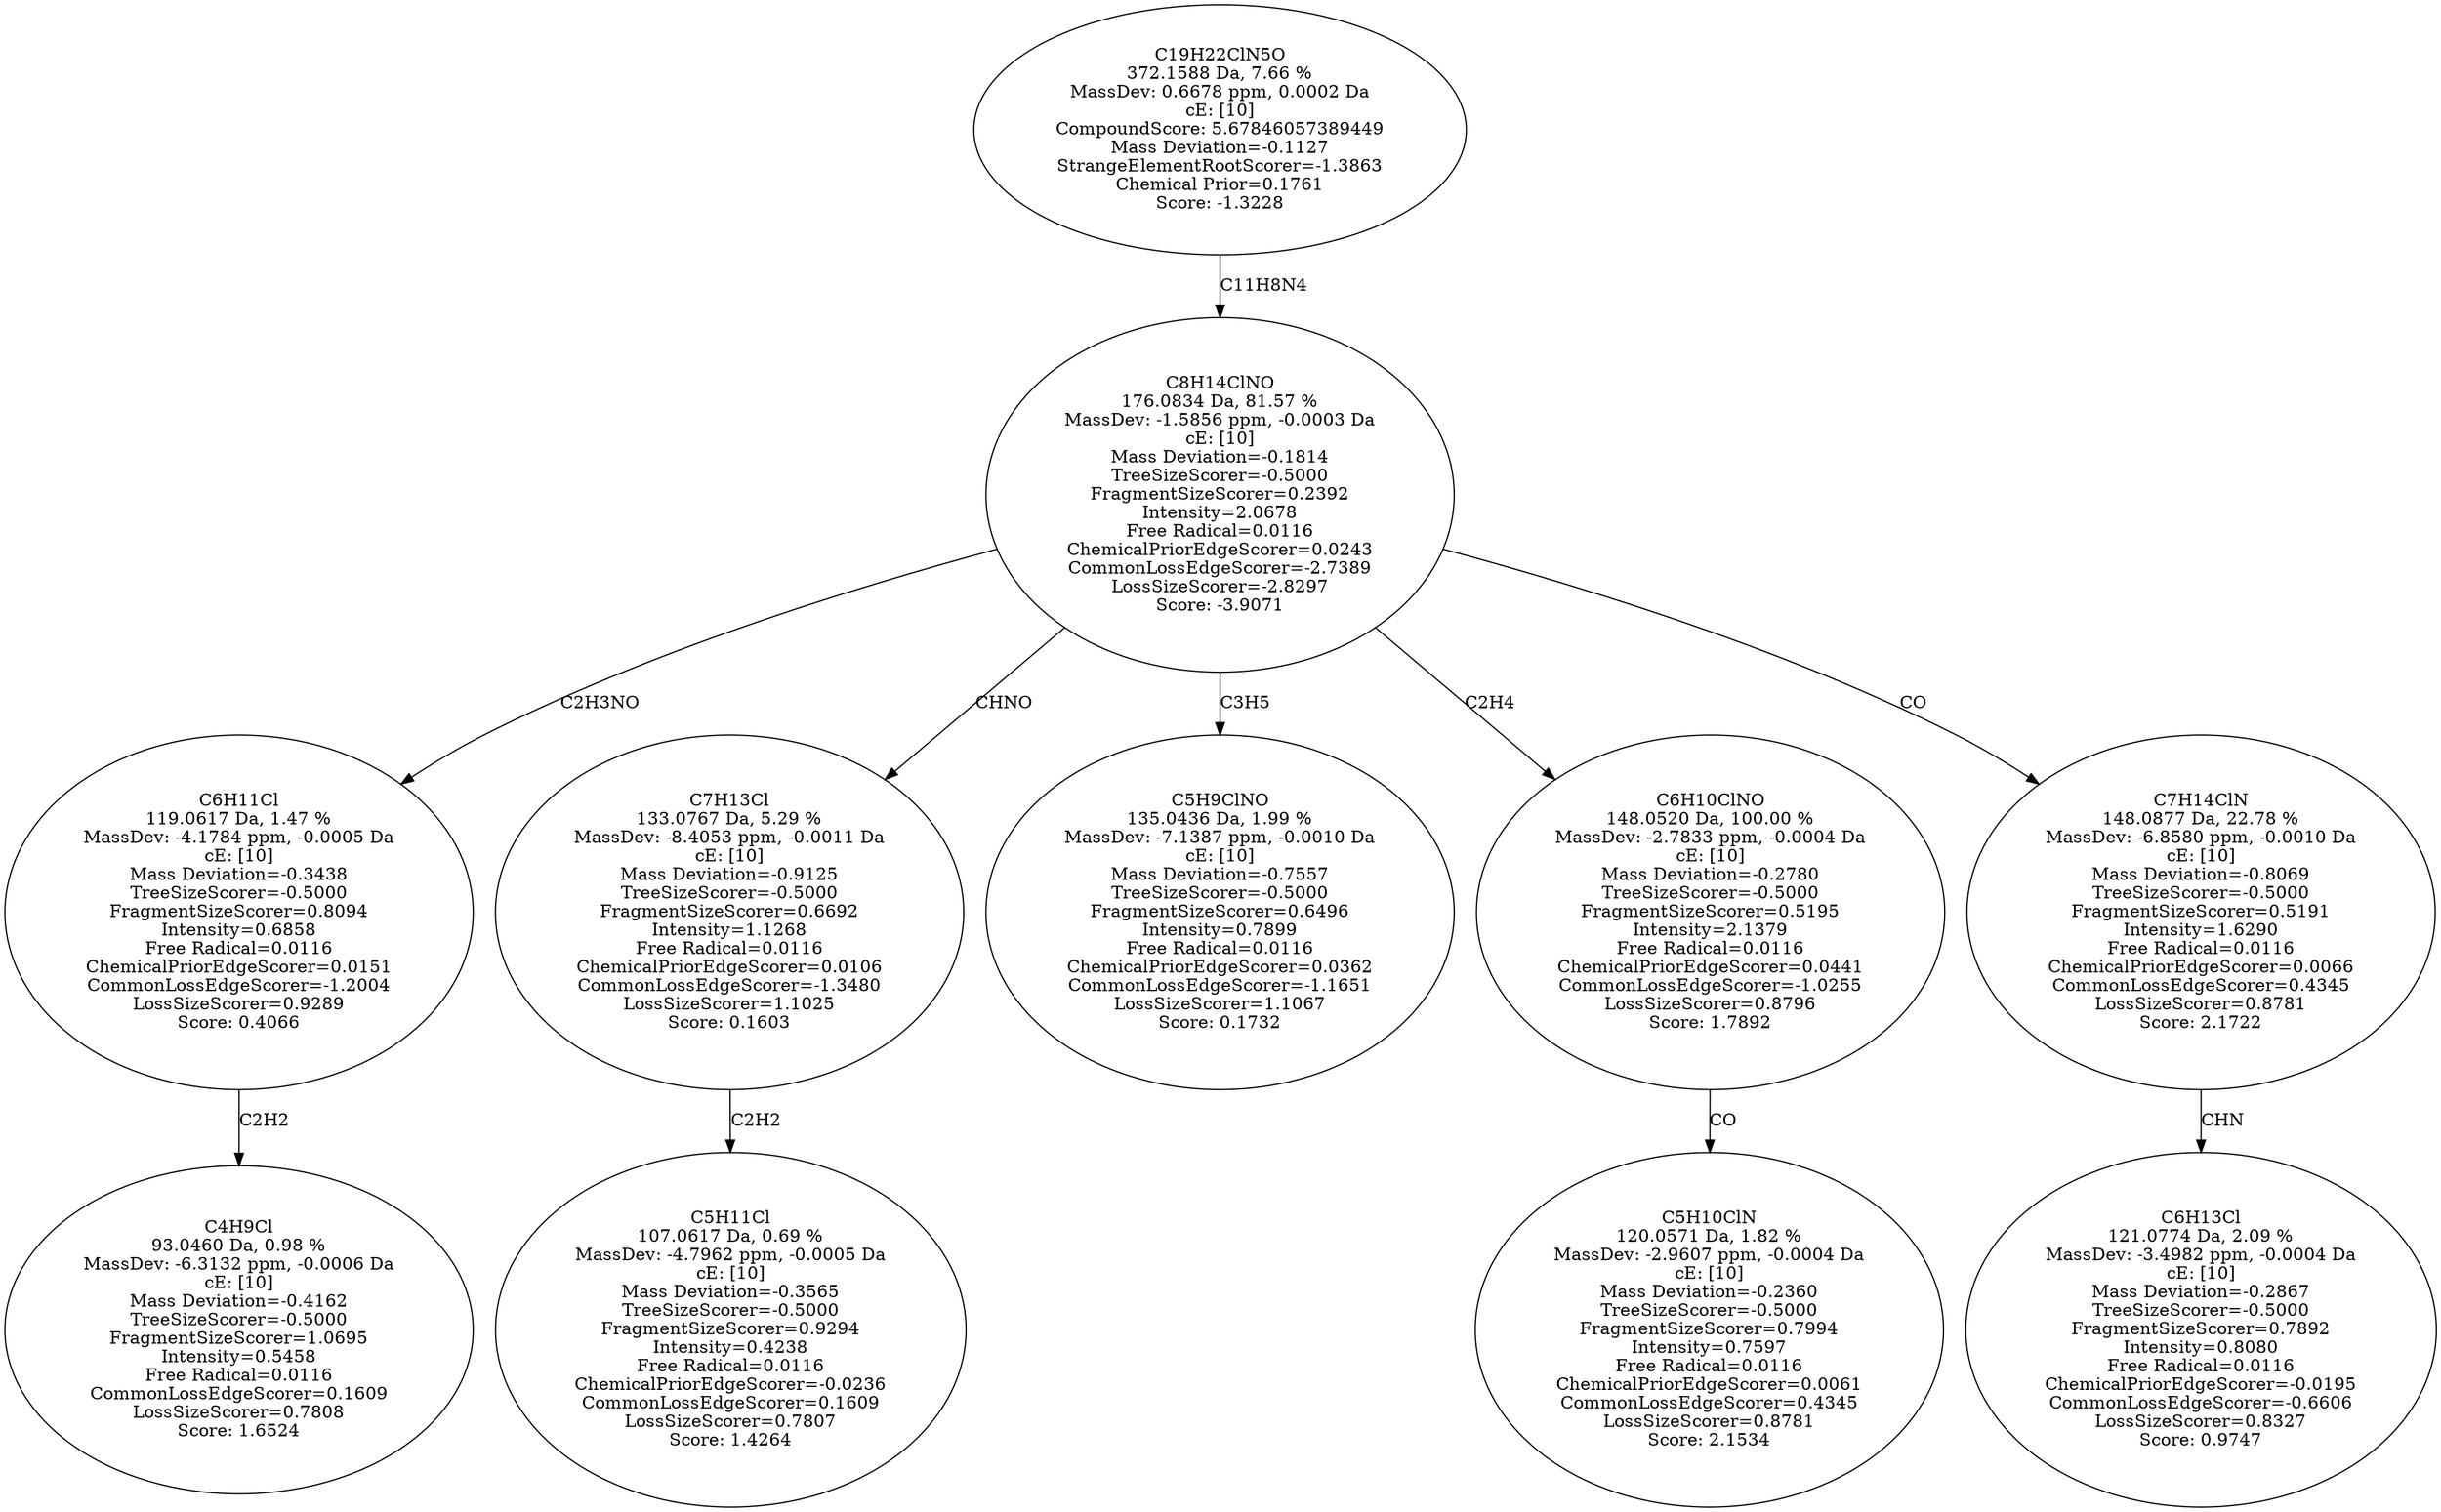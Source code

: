 strict digraph {
v1 [label="C4H9Cl\n93.0460 Da, 0.98 %\nMassDev: -6.3132 ppm, -0.0006 Da\ncE: [10]\nMass Deviation=-0.4162\nTreeSizeScorer=-0.5000\nFragmentSizeScorer=1.0695\nIntensity=0.5458\nFree Radical=0.0116\nCommonLossEdgeScorer=0.1609\nLossSizeScorer=0.7808\nScore: 1.6524"];
v2 [label="C6H11Cl\n119.0617 Da, 1.47 %\nMassDev: -4.1784 ppm, -0.0005 Da\ncE: [10]\nMass Deviation=-0.3438\nTreeSizeScorer=-0.5000\nFragmentSizeScorer=0.8094\nIntensity=0.6858\nFree Radical=0.0116\nChemicalPriorEdgeScorer=0.0151\nCommonLossEdgeScorer=-1.2004\nLossSizeScorer=0.9289\nScore: 0.4066"];
v3 [label="C5H11Cl\n107.0617 Da, 0.69 %\nMassDev: -4.7962 ppm, -0.0005 Da\ncE: [10]\nMass Deviation=-0.3565\nTreeSizeScorer=-0.5000\nFragmentSizeScorer=0.9294\nIntensity=0.4238\nFree Radical=0.0116\nChemicalPriorEdgeScorer=-0.0236\nCommonLossEdgeScorer=0.1609\nLossSizeScorer=0.7807\nScore: 1.4264"];
v4 [label="C7H13Cl\n133.0767 Da, 5.29 %\nMassDev: -8.4053 ppm, -0.0011 Da\ncE: [10]\nMass Deviation=-0.9125\nTreeSizeScorer=-0.5000\nFragmentSizeScorer=0.6692\nIntensity=1.1268\nFree Radical=0.0116\nChemicalPriorEdgeScorer=0.0106\nCommonLossEdgeScorer=-1.3480\nLossSizeScorer=1.1025\nScore: 0.1603"];
v5 [label="C5H9ClNO\n135.0436 Da, 1.99 %\nMassDev: -7.1387 ppm, -0.0010 Da\ncE: [10]\nMass Deviation=-0.7557\nTreeSizeScorer=-0.5000\nFragmentSizeScorer=0.6496\nIntensity=0.7899\nFree Radical=0.0116\nChemicalPriorEdgeScorer=0.0362\nCommonLossEdgeScorer=-1.1651\nLossSizeScorer=1.1067\nScore: 0.1732"];
v6 [label="C5H10ClN\n120.0571 Da, 1.82 %\nMassDev: -2.9607 ppm, -0.0004 Da\ncE: [10]\nMass Deviation=-0.2360\nTreeSizeScorer=-0.5000\nFragmentSizeScorer=0.7994\nIntensity=0.7597\nFree Radical=0.0116\nChemicalPriorEdgeScorer=0.0061\nCommonLossEdgeScorer=0.4345\nLossSizeScorer=0.8781\nScore: 2.1534"];
v7 [label="C6H10ClNO\n148.0520 Da, 100.00 %\nMassDev: -2.7833 ppm, -0.0004 Da\ncE: [10]\nMass Deviation=-0.2780\nTreeSizeScorer=-0.5000\nFragmentSizeScorer=0.5195\nIntensity=2.1379\nFree Radical=0.0116\nChemicalPriorEdgeScorer=0.0441\nCommonLossEdgeScorer=-1.0255\nLossSizeScorer=0.8796\nScore: 1.7892"];
v8 [label="C6H13Cl\n121.0774 Da, 2.09 %\nMassDev: -3.4982 ppm, -0.0004 Da\ncE: [10]\nMass Deviation=-0.2867\nTreeSizeScorer=-0.5000\nFragmentSizeScorer=0.7892\nIntensity=0.8080\nFree Radical=0.0116\nChemicalPriorEdgeScorer=-0.0195\nCommonLossEdgeScorer=-0.6606\nLossSizeScorer=0.8327\nScore: 0.9747"];
v9 [label="C7H14ClN\n148.0877 Da, 22.78 %\nMassDev: -6.8580 ppm, -0.0010 Da\ncE: [10]\nMass Deviation=-0.8069\nTreeSizeScorer=-0.5000\nFragmentSizeScorer=0.5191\nIntensity=1.6290\nFree Radical=0.0116\nChemicalPriorEdgeScorer=0.0066\nCommonLossEdgeScorer=0.4345\nLossSizeScorer=0.8781\nScore: 2.1722"];
v10 [label="C8H14ClNO\n176.0834 Da, 81.57 %\nMassDev: -1.5856 ppm, -0.0003 Da\ncE: [10]\nMass Deviation=-0.1814\nTreeSizeScorer=-0.5000\nFragmentSizeScorer=0.2392\nIntensity=2.0678\nFree Radical=0.0116\nChemicalPriorEdgeScorer=0.0243\nCommonLossEdgeScorer=-2.7389\nLossSizeScorer=-2.8297\nScore: -3.9071"];
v11 [label="C19H22ClN5O\n372.1588 Da, 7.66 %\nMassDev: 0.6678 ppm, 0.0002 Da\ncE: [10]\nCompoundScore: 5.67846057389449\nMass Deviation=-0.1127\nStrangeElementRootScorer=-1.3863\nChemical Prior=0.1761\nScore: -1.3228"];
v2 -> v1 [label="C2H2"];
v10 -> v2 [label="C2H3NO"];
v4 -> v3 [label="C2H2"];
v10 -> v4 [label="CHNO"];
v10 -> v5 [label="C3H5"];
v7 -> v6 [label="CO"];
v10 -> v7 [label="C2H4"];
v9 -> v8 [label="CHN"];
v10 -> v9 [label="CO"];
v11 -> v10 [label="C11H8N4"];
}